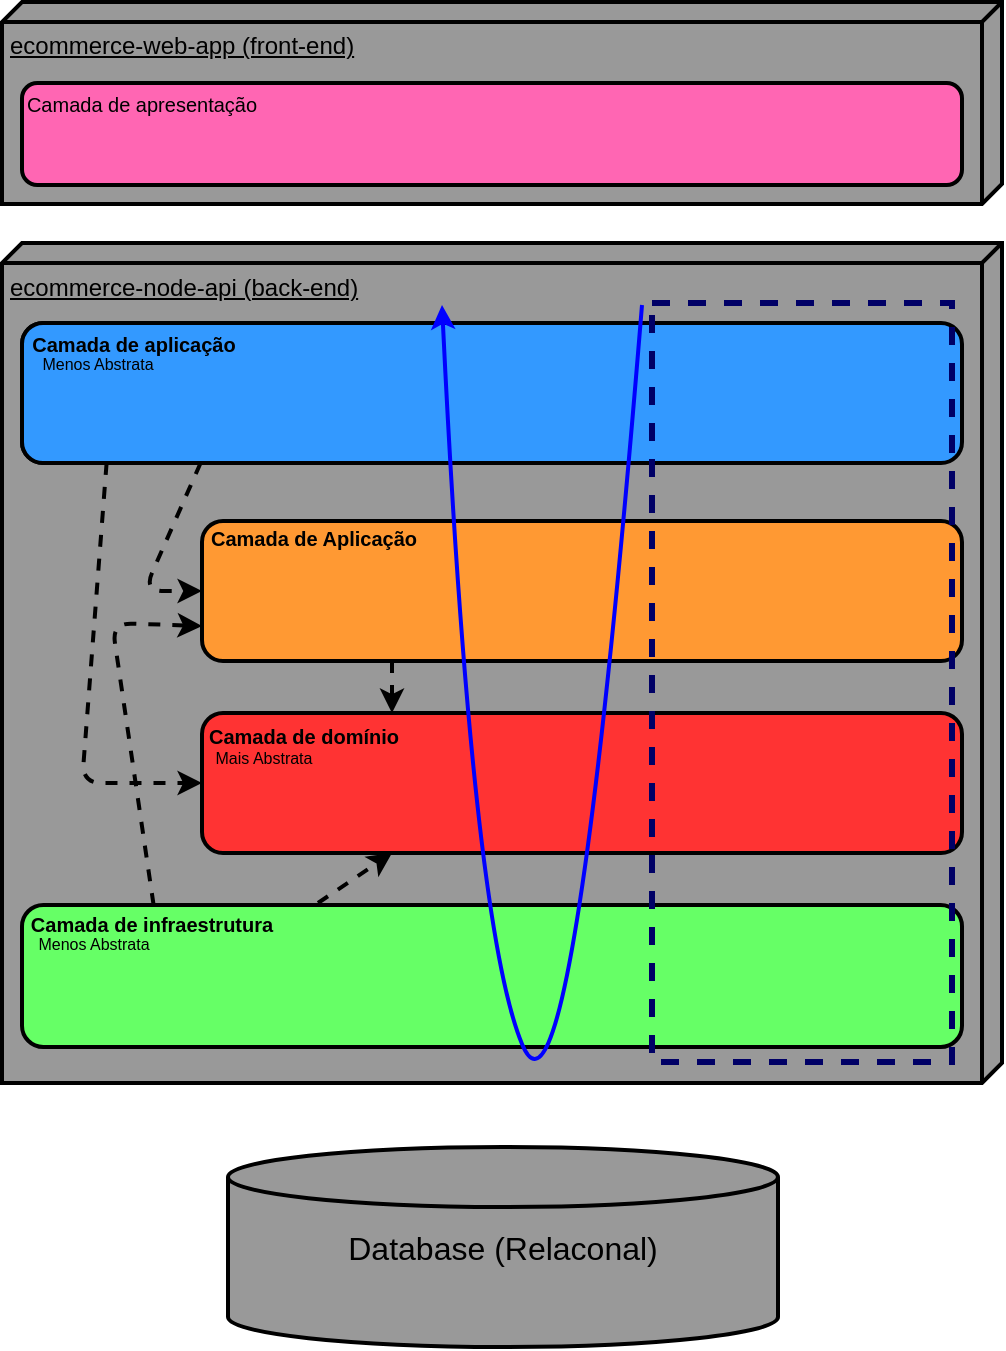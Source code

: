 <mxfile>
    <diagram id="rD_lds2NrlN1luSYMRQo" name="Arquitetura em Camadas">
        <mxGraphModel dx="779" dy="559" grid="1" gridSize="10" guides="1" tooltips="1" connect="1" arrows="1" fold="1" page="1" pageScale="1" pageWidth="850" pageHeight="1100" math="0" shadow="0">
            <root>
                <mxCell id="0"/>
                <mxCell id="1" parent="0"/>
                <mxCell id="2" value="ecommerce-node-api (back-end)" style="verticalAlign=top;align=left;spacingTop=8;spacingLeft=2;spacingRight=12;shape=cube;size=10;direction=south;fontStyle=4;html=1;strokeWidth=2;fillColor=#999999;fontColor=#000000;strokeColor=#000000;" parent="1" vertex="1">
                    <mxGeometry x="175" y="340.5" width="500" height="420" as="geometry"/>
                </mxCell>
                <mxCell id="6" value="ecommerce-web-app (front-end)" style="verticalAlign=top;align=left;spacingTop=8;spacingLeft=2;spacingRight=12;shape=cube;size=10;direction=south;fontStyle=4;html=1;strokeWidth=2;fillColor=#999999;strokeColor=#000000;fontColor=#000000;" parent="1" vertex="1">
                    <mxGeometry x="175" y="220" width="500" height="101" as="geometry"/>
                </mxCell>
                <mxCell id="7" value="" style="shape=cylinder3;whiteSpace=wrap;html=1;boundedLbl=1;backgroundOutline=1;size=15;strokeWidth=2;fontColor=#000000;fillColor=#999999;strokeColor=#000000;" parent="1" vertex="1">
                    <mxGeometry x="288" y="792.5" width="275" height="100" as="geometry"/>
                </mxCell>
                <mxCell id="8" value="&lt;font style=&quot;font-size: 16px;&quot;&gt;Database (Relaconal)&lt;/font&gt;" style="text;html=1;strokeColor=none;fillColor=none;align=center;verticalAlign=middle;whiteSpace=wrap;rounded=0;strokeWidth=2;fontColor=#000000;" parent="1" vertex="1">
                    <mxGeometry x="337.5" y="820.5" width="175" height="44" as="geometry"/>
                </mxCell>
                <mxCell id="9" value="" style="rounded=1;whiteSpace=wrap;html=1;strokeWidth=2;fillColor=#FF3333;" parent="1" vertex="1">
                    <mxGeometry x="275" y="575.5" width="380" height="70" as="geometry"/>
                </mxCell>
                <mxCell id="10" value="&lt;font style=&quot;font-size: 10px;&quot;&gt;&lt;b&gt;Camada de domínio&lt;/b&gt;&lt;/font&gt;" style="text;html=1;strokeColor=none;fillColor=none;align=center;verticalAlign=middle;whiteSpace=wrap;rounded=0;strokeWidth=2;fontColor=#000000;" parent="1" vertex="1">
                    <mxGeometry x="276" y="576.5" width="100" height="20" as="geometry"/>
                </mxCell>
                <mxCell id="11" value="" style="rounded=1;whiteSpace=wrap;html=1;strokeWidth=2;fillColor=#FF9933;" parent="1" vertex="1">
                    <mxGeometry x="185" y="380.5" width="260" height="70" as="geometry"/>
                </mxCell>
                <mxCell id="54" style="edgeStyle=none;html=1;exitX=0.14;exitY=0;exitDx=0;exitDy=0;exitPerimeter=0;entryX=0;entryY=0.75;entryDx=0;entryDy=0;dashed=1;strokeColor=#000000;strokeWidth=2;fontSize=8;fontColor=#000000;" parent="1" source="13" target="44" edge="1">
                    <mxGeometry relative="1" as="geometry">
                        <Array as="points">
                            <mxPoint x="230" y="530.5"/>
                        </Array>
                    </mxGeometry>
                </mxCell>
                <mxCell id="57" style="edgeStyle=none;html=1;entryX=0.25;entryY=1;entryDx=0;entryDy=0;dashed=1;strokeColor=#000000;strokeWidth=2;fontSize=8;fontColor=#000000;" parent="1" target="9" edge="1">
                    <mxGeometry relative="1" as="geometry">
                        <mxPoint x="333" y="670.5" as="sourcePoint"/>
                    </mxGeometry>
                </mxCell>
                <mxCell id="13" value="" style="rounded=1;whiteSpace=wrap;html=1;strokeWidth=2;fillColor=#66FF66;points=[[0,0,0,0,0],[0,0.25,0,0,0],[0,0.51,0,0,0],[0,0.75,0,0,0],[0,1,0,0,0],[0.14,0,0,0,0],[0.25,1,0,0,0],[0.47,0,0,0,0],[0.5,1,0,0,0],[0.75,0,0,0,0],[0.75,1,0,0,0],[1,0,0,0,0],[1,0.25,0,0,0],[1,0.51,0,0,0],[1,0.75,0,0,0],[1,1,0,0,0]];" parent="1" vertex="1">
                    <mxGeometry x="185" y="671.5" width="470" height="71" as="geometry"/>
                </mxCell>
                <mxCell id="14" value="&lt;font style=&quot;font-size: 10px;&quot;&gt;&lt;b&gt;Camada de infraestrutura&lt;/b&gt;&lt;/font&gt;" style="text;html=1;strokeColor=none;fillColor=none;align=center;verticalAlign=middle;whiteSpace=wrap;rounded=0;strokeWidth=2;fontColor=#000000;" parent="1" vertex="1">
                    <mxGeometry x="185" y="670.5" width="130" height="20" as="geometry"/>
                </mxCell>
                <mxCell id="51" style="edgeStyle=none;html=1;exitX=0.19;exitY=1;exitDx=0;exitDy=0;exitPerimeter=0;entryX=0;entryY=0.5;entryDx=0;entryDy=0;fontSize=8;fontColor=#000000;dashed=1;strokeWidth=2;strokeColor=#000000;" parent="1" source="16" target="44" edge="1">
                    <mxGeometry relative="1" as="geometry">
                        <Array as="points">
                            <mxPoint x="246" y="514.5"/>
                        </Array>
                    </mxGeometry>
                </mxCell>
                <mxCell id="52" style="edgeStyle=none;html=1;exitX=0.09;exitY=1;exitDx=0;exitDy=0;exitPerimeter=0;entryX=0;entryY=0.5;entryDx=0;entryDy=0;dashed=1;strokeColor=#000000;strokeWidth=2;fontSize=8;fontColor=#000000;" parent="1" source="16" target="9" edge="1">
                    <mxGeometry relative="1" as="geometry">
                        <Array as="points">
                            <mxPoint x="215" y="610.5"/>
                        </Array>
                    </mxGeometry>
                </mxCell>
                <mxCell id="16" value="" style="rounded=1;whiteSpace=wrap;html=1;strokeWidth=2;fillColor=#3399FF;points=[[0,0,0,0,0],[0,0.24,0,0,0],[0,0.5,0,0,0],[0,0.76,0,0,0],[0,1,0,0,0],[0.09,1,0,0,0],[0.19,1,0,0,0],[0.25,0,0,0,0],[0.5,0,0,0,0],[0.75,0,0,0,0],[0.75,1,0,0,0],[1,0,0,0,0],[1,0.26,0,0,0],[1,0.5,0,0,0],[1,0.76,0,0,0],[1,1,0,0,0]];" parent="1" vertex="1">
                    <mxGeometry x="185" y="380.5" width="470" height="70" as="geometry"/>
                </mxCell>
                <mxCell id="17" value="&lt;font style=&quot;font-size: 10px;&quot;&gt;&lt;b&gt;Camada de aplicação&lt;/b&gt;&lt;/font&gt;" style="text;html=1;strokeColor=none;fillColor=none;align=center;verticalAlign=middle;whiteSpace=wrap;rounded=0;strokeWidth=2;fontColor=#000000;" parent="1" vertex="1">
                    <mxGeometry x="187" y="380.5" width="108" height="20" as="geometry"/>
                </mxCell>
                <mxCell id="18" value="" style="rounded=1;whiteSpace=wrap;html=1;strokeWidth=2;fillColor=#FF66B3;" parent="1" vertex="1">
                    <mxGeometry x="185" y="260.5" width="470" height="51" as="geometry"/>
                </mxCell>
                <mxCell id="19" value="&lt;font style=&quot;font-size: 10px;&quot;&gt;Camada de apresentação&lt;/font&gt;" style="text;html=1;strokeColor=none;fillColor=none;align=center;verticalAlign=middle;whiteSpace=wrap;rounded=0;strokeWidth=2;fontColor=#000000;" parent="1" vertex="1">
                    <mxGeometry x="185" y="260.5" width="120" height="20" as="geometry"/>
                </mxCell>
                <mxCell id="53" style="edgeStyle=none;html=1;exitX=0.25;exitY=1;exitDx=0;exitDy=0;entryX=0.25;entryY=0;entryDx=0;entryDy=0;dashed=1;strokeColor=#000000;strokeWidth=2;fontSize=8;fontColor=#000000;" parent="1" source="44" target="9" edge="1">
                    <mxGeometry relative="1" as="geometry"/>
                </mxCell>
                <mxCell id="44" value="" style="rounded=1;whiteSpace=wrap;html=1;strokeWidth=2;fillColor=#FF9933;" parent="1" vertex="1">
                    <mxGeometry x="275" y="479.5" width="380" height="70" as="geometry"/>
                </mxCell>
                <mxCell id="45" value="&lt;font style=&quot;font-size: 10px;&quot;&gt;&lt;b&gt;Camada de Aplicação&lt;/b&gt;&lt;/font&gt;" style="text;html=1;strokeColor=none;fillColor=none;align=center;verticalAlign=middle;whiteSpace=wrap;rounded=0;strokeWidth=2;fontColor=#000000;" parent="1" vertex="1">
                    <mxGeometry x="276" y="482.5" width="110" height="10" as="geometry"/>
                </mxCell>
                <mxCell id="46" value="&lt;font style=&quot;font-size: 8px;&quot;&gt;Mais Abstrata&lt;/font&gt;" style="text;html=1;strokeColor=none;fillColor=none;align=center;verticalAlign=middle;whiteSpace=wrap;rounded=0;strokeWidth=2;fontSize=10;fontColor=#000000;" parent="1" vertex="1">
                    <mxGeometry x="276" y="591" width="60" height="11" as="geometry"/>
                </mxCell>
                <mxCell id="47" value="&lt;font style=&quot;font-size: 8px;&quot;&gt;Menos Abstrata&lt;/font&gt;" style="text;html=1;strokeColor=none;fillColor=none;align=center;verticalAlign=middle;whiteSpace=wrap;rounded=0;strokeWidth=2;fontSize=10;fontColor=#000000;" parent="1" vertex="1">
                    <mxGeometry x="187" y="681.5" width="68" height="17" as="geometry"/>
                </mxCell>
                <mxCell id="48" value="&lt;font style=&quot;font-size: 8px;&quot;&gt;Menos Abstrata&lt;/font&gt;" style="text;html=1;strokeColor=none;fillColor=none;align=center;verticalAlign=middle;whiteSpace=wrap;rounded=0;strokeWidth=2;fontSize=10;fontColor=#000000;" parent="1" vertex="1">
                    <mxGeometry x="188" y="394.5" width="70" height="10" as="geometry"/>
                </mxCell>
                <mxCell id="58" value="" style="curved=1;endArrow=classic;html=1;strokeColor=#0000FF;strokeWidth=2;fontSize=8;fontColor=#000000;" parent="1" edge="1">
                    <mxGeometry width="50" height="50" relative="1" as="geometry">
                        <mxPoint x="495" y="371.5" as="sourcePoint"/>
                        <mxPoint x="395" y="371.5" as="targetPoint"/>
                        <Array as="points">
                            <mxPoint x="460" y="801.5"/>
                            <mxPoint x="410" y="680.5"/>
                        </Array>
                    </mxGeometry>
                </mxCell>
                <mxCell id="8MaVphWinOHdKKM1jP0b-58" value="" style="whiteSpace=wrap;html=1;dashed=1;strokeColor=#000066;strokeWidth=3;fontSize=11;fontColor=#000000;fillColor=none;gradientColor=#33FF99;" vertex="1" parent="1">
                    <mxGeometry x="500" y="370.5" width="150" height="379.5" as="geometry"/>
                </mxCell>
            </root>
        </mxGraphModel>
    </diagram>
    <diagram name="Arquitetura Hexagonal" id="r98HRUYSou4GZagF56tW">
        <mxGraphModel dx="662" dy="475" grid="1" gridSize="10" guides="1" tooltips="1" connect="1" arrows="1" fold="1" page="1" pageScale="1" pageWidth="850" pageHeight="1100" math="0" shadow="0">
            <root>
                <mxCell id="M18v-1XiULkkr_84oNeE-0"/>
                <mxCell id="M18v-1XiULkkr_84oNeE-1" parent="M18v-1XiULkkr_84oNeE-0"/>
                <mxCell id="M18v-1XiULkkr_84oNeE-2" value="ecommerce-node-api (back-end)" style="verticalAlign=top;align=left;spacingTop=8;spacingLeft=2;spacingRight=12;shape=cube;size=10;direction=south;fontStyle=4;html=1;strokeWidth=2;fillColor=#999999;fontColor=#000000;strokeColor=#000000;" vertex="1" parent="M18v-1XiULkkr_84oNeE-1">
                    <mxGeometry x="170" y="180" width="500" height="430" as="geometry"/>
                </mxCell>
                <mxCell id="M18v-1XiULkkr_84oNeE-3" value="ecommerce-web-app (front-end)" style="verticalAlign=top;align=left;spacingTop=8;spacingLeft=2;spacingRight=12;shape=cube;size=10;direction=south;fontStyle=4;html=1;strokeWidth=2;fillColor=#999999;strokeColor=#000000;fontColor=#000000;" vertex="1" parent="M18v-1XiULkkr_84oNeE-1">
                    <mxGeometry x="170" y="59.5" width="500" height="101" as="geometry"/>
                </mxCell>
                <mxCell id="M18v-1XiULkkr_84oNeE-4" value="" style="shape=cylinder3;whiteSpace=wrap;html=1;boundedLbl=1;backgroundOutline=1;size=15;strokeWidth=2;fontColor=#000000;fillColor=#999999;strokeColor=#000000;" vertex="1" parent="M18v-1XiULkkr_84oNeE-1">
                    <mxGeometry x="255" y="630" width="330" height="90" as="geometry"/>
                </mxCell>
                <mxCell id="M18v-1XiULkkr_84oNeE-5" value="&lt;font style=&quot;font-size: 16px;&quot;&gt;Database (Relaconal)&lt;/font&gt;" style="text;html=1;strokeColor=none;fillColor=none;align=center;verticalAlign=middle;whiteSpace=wrap;rounded=0;strokeWidth=2;fontColor=#000000;" vertex="1" parent="M18v-1XiULkkr_84oNeE-1">
                    <mxGeometry x="332.5" y="660" width="175" height="44" as="geometry"/>
                </mxCell>
                <mxCell id="M18v-1XiULkkr_84oNeE-17" value="" style="rounded=1;whiteSpace=wrap;html=1;strokeWidth=2;fillColor=#FF66B3;" vertex="1" parent="M18v-1XiULkkr_84oNeE-1">
                    <mxGeometry x="180" y="100" width="470" height="51" as="geometry"/>
                </mxCell>
                <mxCell id="M18v-1XiULkkr_84oNeE-18" value="&lt;font style=&quot;font-size: 10px;&quot;&gt;Camada de apresentação&lt;/font&gt;" style="text;html=1;strokeColor=none;fillColor=none;align=center;verticalAlign=middle;whiteSpace=wrap;rounded=0;strokeWidth=2;fontColor=#000000;" vertex="1" parent="M18v-1XiULkkr_84oNeE-1">
                    <mxGeometry x="180" y="100" width="120" height="20" as="geometry"/>
                </mxCell>
                <mxCell id="M18v-1XiULkkr_84oNeE-19" style="edgeStyle=none;html=1;exitX=0.25;exitY=1;exitDx=0;exitDy=0;entryX=0.25;entryY=0;entryDx=0;entryDy=0;dashed=1;strokeColor=#000000;strokeWidth=2;fontSize=8;fontColor=#000000;" edge="1" parent="M18v-1XiULkkr_84oNeE-1" target="M18v-1XiULkkr_84oNeE-6">
                    <mxGeometry relative="1" as="geometry">
                        <mxPoint x="437.5" y="399" as="sourcePoint"/>
                    </mxGeometry>
                </mxCell>
                <mxCell id="KVx4F0bvak__hrmYUyAH-11" value="" style="shape=hexagon;perimeter=hexagonPerimeter2;whiteSpace=wrap;html=1;fixedSize=1;fontColor=#000000;fillColor=#3333FF;gradientColor=#33FF99;strokeColor=#000000;size=90;" vertex="1" parent="M18v-1XiULkkr_84oNeE-1">
                    <mxGeometry x="220" y="220.01" width="400" height="360" as="geometry"/>
                </mxCell>
                <mxCell id="KVx4F0bvak__hrmYUyAH-12" value="" style="shape=hexagon;perimeter=hexagonPerimeter2;whiteSpace=wrap;html=1;fixedSize=1;fontColor=#000000;fillColor=#e3c800;strokeColor=#000000;dashed=1;size=60;" vertex="1" parent="M18v-1XiULkkr_84oNeE-1">
                    <mxGeometry x="270" y="265.01" width="300" height="270" as="geometry"/>
                </mxCell>
                <mxCell id="KVx4F0bvak__hrmYUyAH-6" value="&lt;font color=&quot;#000000&quot;&gt;Camada de Aplicação&lt;/font&gt;&lt;span style=&quot;color: rgba(0, 0, 0, 0); font-family: monospace; font-size: 0px; text-align: start;&quot;&gt;%3CmxGraphModel%3E%3Croot%3E%3CmxCell%20id%3D%220%22%2F%3E%3CmxCell%20id%3D%221%22%20parent%3D%220%22%2F%3E%3CmxCell%20id%3D%222%22%20value%3D%22%22%20style%3D%22shape%3Dhexagon%3Bperimeter%3DhexagonPerimeter2%3BwhiteSpace%3Dwrap%3Bhtml%3D1%3BfixedSize%3D1%3BfontColor%3D%23000000%3BfillColor%3D%23e3c800%3BstrokeColor%3D%23B09500%3B%22%20vertex%3D%221%22%20parent%3D%221%22%3E%3CmxGeometry%20x%3D%22270%22%20y%3D%22265.01%22%20width%3D%22300%22%20height%3D%22270%22%20as%3D%22geometry%22%2F%3E%3C%2FmxCell%3E%3C%2Froot%3E%3C%2FmxGraphModel%3E&lt;/span&gt;&lt;span style=&quot;color: rgba(0, 0, 0, 0); font-family: monospace; font-size: 0px; text-align: start;&quot;&gt;%3CmxGraphModel%3E%3Croot%3E%3CmxCell%20id%3D%220%22%2F%3E%3CmxCell%20id%3D%221%22%20parent%3D%220%22%2F%3E%3CmxCell%20id%3D%222%22%20value%3D%22%22%20style%3D%22shape%3Dhexagon%3Bperimeter%3DhexagonPerimeter2%3BwhiteSpace%3Dwrap%3Bhtml%3D1%3BfixedSize%3D1%3BfontColor%3D%23000000%3BfillColor%3D%23e3c800%3BstrokeColor%3D%23B09500%3B%22%20vertex%3D%221%22%20parent%3D%221%22%3E%3CmxGeometry%20x%3D%22270%22%20y%3D%22265.01%22%20width%3D%22300%22%20height%3D%22270%22%20as%3D%22geometry%22%2F%3E%3C%2FmxCell%3E%3C%2Froot%3E%3C%2FmxGraphModel%3E&lt;/span&gt;" style="text;html=1;align=center;verticalAlign=middle;whiteSpace=wrap;rounded=0;fontStyle=1" vertex="1" parent="M18v-1XiULkkr_84oNeE-1">
                    <mxGeometry x="332.5" y="274.01" width="67.5" height="20" as="geometry"/>
                </mxCell>
                <mxCell id="KVx4F0bvak__hrmYUyAH-13" value="" style="shape=hexagon;perimeter=hexagonPerimeter2;whiteSpace=wrap;html=1;fixedSize=1;fontColor=#ffffff;fillColor=#e51400;strokeColor=#000000;size=40;" vertex="1" parent="M18v-1XiULkkr_84oNeE-1">
                    <mxGeometry x="320" y="305" width="200" height="180" as="geometry"/>
                </mxCell>
                <mxCell id="KVx4F0bvak__hrmYUyAH-7" value="&lt;font color=&quot;#000000&quot;&gt;Camada de Domínio&lt;/font&gt;" style="text;html=1;align=center;verticalAlign=middle;whiteSpace=wrap;rounded=0;fontStyle=1" vertex="1" parent="M18v-1XiULkkr_84oNeE-1">
                    <mxGeometry x="385" y="385" width="70" height="20" as="geometry"/>
                </mxCell>
                <mxCell id="KVx4F0bvak__hrmYUyAH-14" value="&lt;font color=&quot;#000000&quot;&gt;Camada de Apresentação&lt;/font&gt;&lt;span style=&quot;color: rgba(0, 0, 0, 0); font-family: monospace; font-size: 0px; text-align: start;&quot;&gt;%3CmxGraphModel%3E%3Croot%3E%3CmxCell%20id%3D%220%22%2F%3E%3CmxCell%20id%3D%221%22%20parent%3D%220%22%2F%3E%3CmxCell%20id%3D%222%22%20value%3D%22%22%20style%3D%22shape%3Dhexagon%3Bperimeter%3DhexagonPerimeter2%3BwhiteSpace%3Dwrap%3Bhtml%3D1%3BfixedSize%3D1%3BfontColor%3D%23000000%3BfillColor%3D%23e3c800%3BstrokeColor%3D%23B09500%3B%22%20vertex%3D%221%22%20parent%3D%221%22%3E%3CmxGeometry%20x%3D%22270%22%20y%3D%22265.01%22%20width%3D%22300%22%20height%3D%22270%22%20as%3D%22geometry%22%2F%3E%3C%2FmxCell%3E%3C%2Froot%3E%3C%2FmxGraphModel%3E&lt;/span&gt;&lt;span style=&quot;color: rgba(0, 0, 0, 0); font-family: monospace; font-size: 0px; text-align: start;&quot;&gt;%3CmxGraphModel%3E%3Croot%3E%3CmxCell%20id%3D%220%22%2F%3E%3CmxCell%20id%3D%221%22%20parent%3D%220%22%2F%3E%3CmxCell%20id%3D%222%22%20value%3D%22%22%20style%3D%22shape%3Dhexagon%3Bperimeter%3DhexagonPerimeter2%3BwhiteSpace%3Dwrap%3Bhtml%3D1%3BfixedSize%3D1%3BfontColor%3D%23000000%3BfillColor%3D%23e3c800%3BstrokeColor%3D%23B09500%3B%22%20vertex%3D%221%22%20parent%3D%221%22%3E%3CmxGeometry%20x%3D%22270%22%20y%3D%22265.01%22%20width%3D%22300%22%20height%3D%22270%22%20as%3D%22geometry%22%2F%3E%3C%2FmxCell%3E%3C%2Froot%3E%3C%2FmxGraphModel%3E&lt;/span&gt;" style="text;html=1;align=center;verticalAlign=middle;whiteSpace=wrap;rounded=0;fontStyle=1" vertex="1" parent="M18v-1XiULkkr_84oNeE-1">
                    <mxGeometry x="300" y="227" width="84.5" height="20" as="geometry"/>
                </mxCell>
                <mxCell id="KVx4F0bvak__hrmYUyAH-15" value="&lt;font color=&quot;#000000&quot;&gt;Camada de Infraestrutura&lt;/font&gt;" style="text;html=1;align=center;verticalAlign=middle;whiteSpace=wrap;rounded=0;fontStyle=1" vertex="1" parent="M18v-1XiULkkr_84oNeE-1">
                    <mxGeometry x="307" y="550" width="86.5" height="20" as="geometry"/>
                </mxCell>
                <mxCell id="KVx4F0bvak__hrmYUyAH-17" style="edgeStyle=none;html=1;exitX=0.5;exitY=1;exitDx=0;exitDy=0;entryX=0.5;entryY=1;entryDx=0;entryDy=0;dashed=1;strokeColor=#000000;strokeWidth=2;fontSize=11;fontColor=#000000;" edge="1" parent="M18v-1XiULkkr_84oNeE-1" source="KVx4F0bvak__hrmYUyAH-11" target="KVx4F0bvak__hrmYUyAH-12">
                    <mxGeometry relative="1" as="geometry"/>
                </mxCell>
                <mxCell id="KVx4F0bvak__hrmYUyAH-16" style="edgeStyle=none;html=1;exitX=0.5;exitY=0;exitDx=0;exitDy=0;entryX=0.5;entryY=0;entryDx=0;entryDy=0;fontSize=11;fontColor=#000000;dashed=1;strokeColor=#000000;strokeWidth=2;" edge="1" parent="M18v-1XiULkkr_84oNeE-1" source="KVx4F0bvak__hrmYUyAH-11" target="KVx4F0bvak__hrmYUyAH-12">
                    <mxGeometry relative="1" as="geometry"/>
                </mxCell>
                <mxCell id="KVx4F0bvak__hrmYUyAH-18" style="edgeStyle=none;html=1;exitX=0.5;exitY=1;exitDx=0;exitDy=0;entryX=0.5;entryY=1;entryDx=0;entryDy=0;dashed=1;strokeColor=#000000;strokeWidth=2;fontSize=11;fontColor=#000000;" edge="1" parent="M18v-1XiULkkr_84oNeE-1" source="KVx4F0bvak__hrmYUyAH-12" target="KVx4F0bvak__hrmYUyAH-13">
                    <mxGeometry relative="1" as="geometry"/>
                </mxCell>
                <mxCell id="KVx4F0bvak__hrmYUyAH-19" style="edgeStyle=none;html=1;exitX=0.5;exitY=0;exitDx=0;exitDy=0;entryX=0.5;entryY=0;entryDx=0;entryDy=0;dashed=1;strokeColor=#000000;strokeWidth=2;fontSize=11;fontColor=#000000;" edge="1" parent="M18v-1XiULkkr_84oNeE-1" source="KVx4F0bvak__hrmYUyAH-12" target="KVx4F0bvak__hrmYUyAH-13">
                    <mxGeometry relative="1" as="geometry"/>
                </mxCell>
                <mxCell id="M18v-1XiULkkr_84oNeE-25" value="" style="curved=1;endArrow=classic;html=1;strokeColor=#0000FF;strokeWidth=2;fontSize=8;fontColor=#000000;" edge="1" parent="M18v-1XiULkkr_84oNeE-1">
                    <mxGeometry width="50" height="50" relative="1" as="geometry">
                        <mxPoint x="476" y="201" as="sourcePoint"/>
                        <mxPoint x="447" y="201" as="targetPoint"/>
                        <Array as="points">
                            <mxPoint x="480" y="640"/>
                            <mxPoint x="462" y="540"/>
                        </Array>
                    </mxGeometry>
                </mxCell>
                <mxCell id="KVx4F0bvak__hrmYUyAH-20" value="" style="rounded=0;whiteSpace=wrap;html=1;dashed=1;strokeColor=#000066;fontSize=11;fontColor=#000000;fillColor=none;gradientColor=#33FF99;strokeWidth=3;" vertex="1" parent="M18v-1XiULkkr_84oNeE-1">
                    <mxGeometry x="490" y="200" width="40" height="394" as="geometry"/>
                </mxCell>
            </root>
        </mxGraphModel>
    </diagram>
</mxfile>